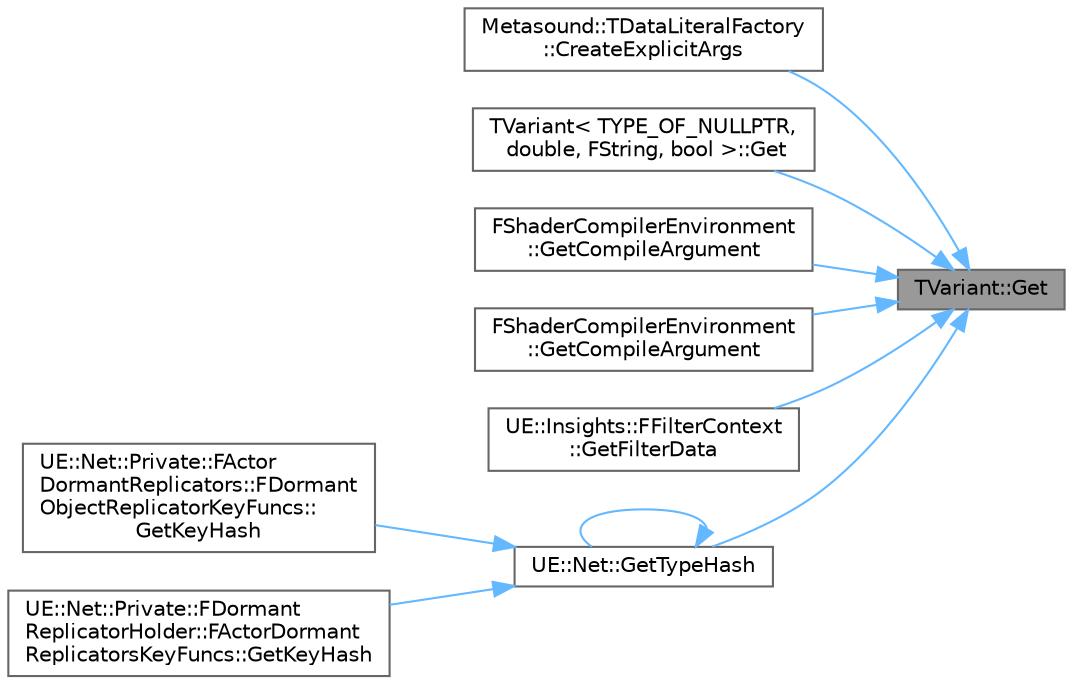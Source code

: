 digraph "TVariant::Get"
{
 // INTERACTIVE_SVG=YES
 // LATEX_PDF_SIZE
  bgcolor="transparent";
  edge [fontname=Helvetica,fontsize=10,labelfontname=Helvetica,labelfontsize=10];
  node [fontname=Helvetica,fontsize=10,shape=box,height=0.2,width=0.4];
  rankdir="RL";
  Node1 [id="Node000001",label="TVariant::Get",height=0.2,width=0.4,color="gray40", fillcolor="grey60", style="filled", fontcolor="black",tooltip="Get a reference to the held value."];
  Node1 -> Node2 [id="edge1_Node000001_Node000002",dir="back",color="steelblue1",style="solid",tooltip=" "];
  Node2 [id="Node000002",label="Metasound::TDataLiteralFactory\l::CreateExplicitArgs",height=0.2,width=0.4,color="grey40", fillcolor="white", style="filled",URL="$d4/d30/structMetasound_1_1TDataLiteralFactory.html#a9436a826fcb0b3656495852276c8abc1",tooltip="Create the object using only constructors which utilize the InLiteral."];
  Node1 -> Node3 [id="edge2_Node000001_Node000003",dir="back",color="steelblue1",style="solid",tooltip=" "];
  Node3 [id="Node000003",label="TVariant\< TYPE_OF_NULLPTR,\l double, FString, bool \>::Get",height=0.2,width=0.4,color="grey40", fillcolor="white", style="filled",URL="$d3/d99/classTVariant.html#a100520215b8200f8340f8e20ab389441",tooltip=" "];
  Node1 -> Node4 [id="edge3_Node000001_Node000004",dir="back",color="steelblue1",style="solid",tooltip=" "];
  Node4 [id="Node000004",label="FShaderCompilerEnvironment\l::GetCompileArgument",height=0.2,width=0.4,color="grey40", fillcolor="white", style="filled",URL="$d7/d54/structFShaderCompilerEnvironment.html#a3fc09b74cb82b09ba4386215b67786e5",tooltip=" "];
  Node1 -> Node5 [id="edge4_Node000001_Node000005",dir="back",color="steelblue1",style="solid",tooltip=" "];
  Node5 [id="Node000005",label="FShaderCompilerEnvironment\l::GetCompileArgument",height=0.2,width=0.4,color="grey40", fillcolor="white", style="filled",URL="$d7/d54/structFShaderCompilerEnvironment.html#a55555a16de23707c98eaf72d3a9f42fc",tooltip=" "];
  Node1 -> Node6 [id="edge5_Node000001_Node000006",dir="back",color="steelblue1",style="solid",tooltip=" "];
  Node6 [id="Node000006",label="UE::Insights::FFilterContext\l::GetFilterData",height=0.2,width=0.4,color="grey40", fillcolor="white", style="filled",URL="$df/d6f/classUE_1_1Insights_1_1FFilterContext.html#a0c3f69618b93cf1477e303ef1809d155",tooltip=" "];
  Node1 -> Node7 [id="edge6_Node000001_Node000007",dir="back",color="steelblue1",style="solid",tooltip=" "];
  Node7 [id="Node000007",label="UE::Net::GetTypeHash",height=0.2,width=0.4,color="grey40", fillcolor="white", style="filled",URL="$d4/d2f/namespaceUE_1_1Net.html#abda7465eaa836c0982417ca86ea2f65b",tooltip=" "];
  Node7 -> Node8 [id="edge7_Node000007_Node000008",dir="back",color="steelblue1",style="solid",tooltip=" "];
  Node8 [id="Node000008",label="UE::Net::Private::FActor\lDormantReplicators::FDormant\lObjectReplicatorKeyFuncs::\lGetKeyHash",height=0.2,width=0.4,color="grey40", fillcolor="white", style="filled",URL="$df/d3e/structUE_1_1Net_1_1Private_1_1FActorDormantReplicators_1_1FDormantObjectReplicatorKeyFuncs.html#a748a4a22e7a96bef4c298e8f9d6f7c63",tooltip=" "];
  Node7 -> Node9 [id="edge8_Node000007_Node000009",dir="back",color="steelblue1",style="solid",tooltip=" "];
  Node9 [id="Node000009",label="UE::Net::Private::FDormant\lReplicatorHolder::FActorDormant\lReplicatorsKeyFuncs::GetKeyHash",height=0.2,width=0.4,color="grey40", fillcolor="white", style="filled",URL="$df/d83/structUE_1_1Net_1_1Private_1_1FDormantReplicatorHolder_1_1FActorDormantReplicatorsKeyFuncs.html#a1a9599bb7a12d26c81df7dd0b60b122d",tooltip=" "];
  Node7 -> Node7 [id="edge9_Node000007_Node000007",dir="back",color="steelblue1",style="solid",tooltip=" "];
}
